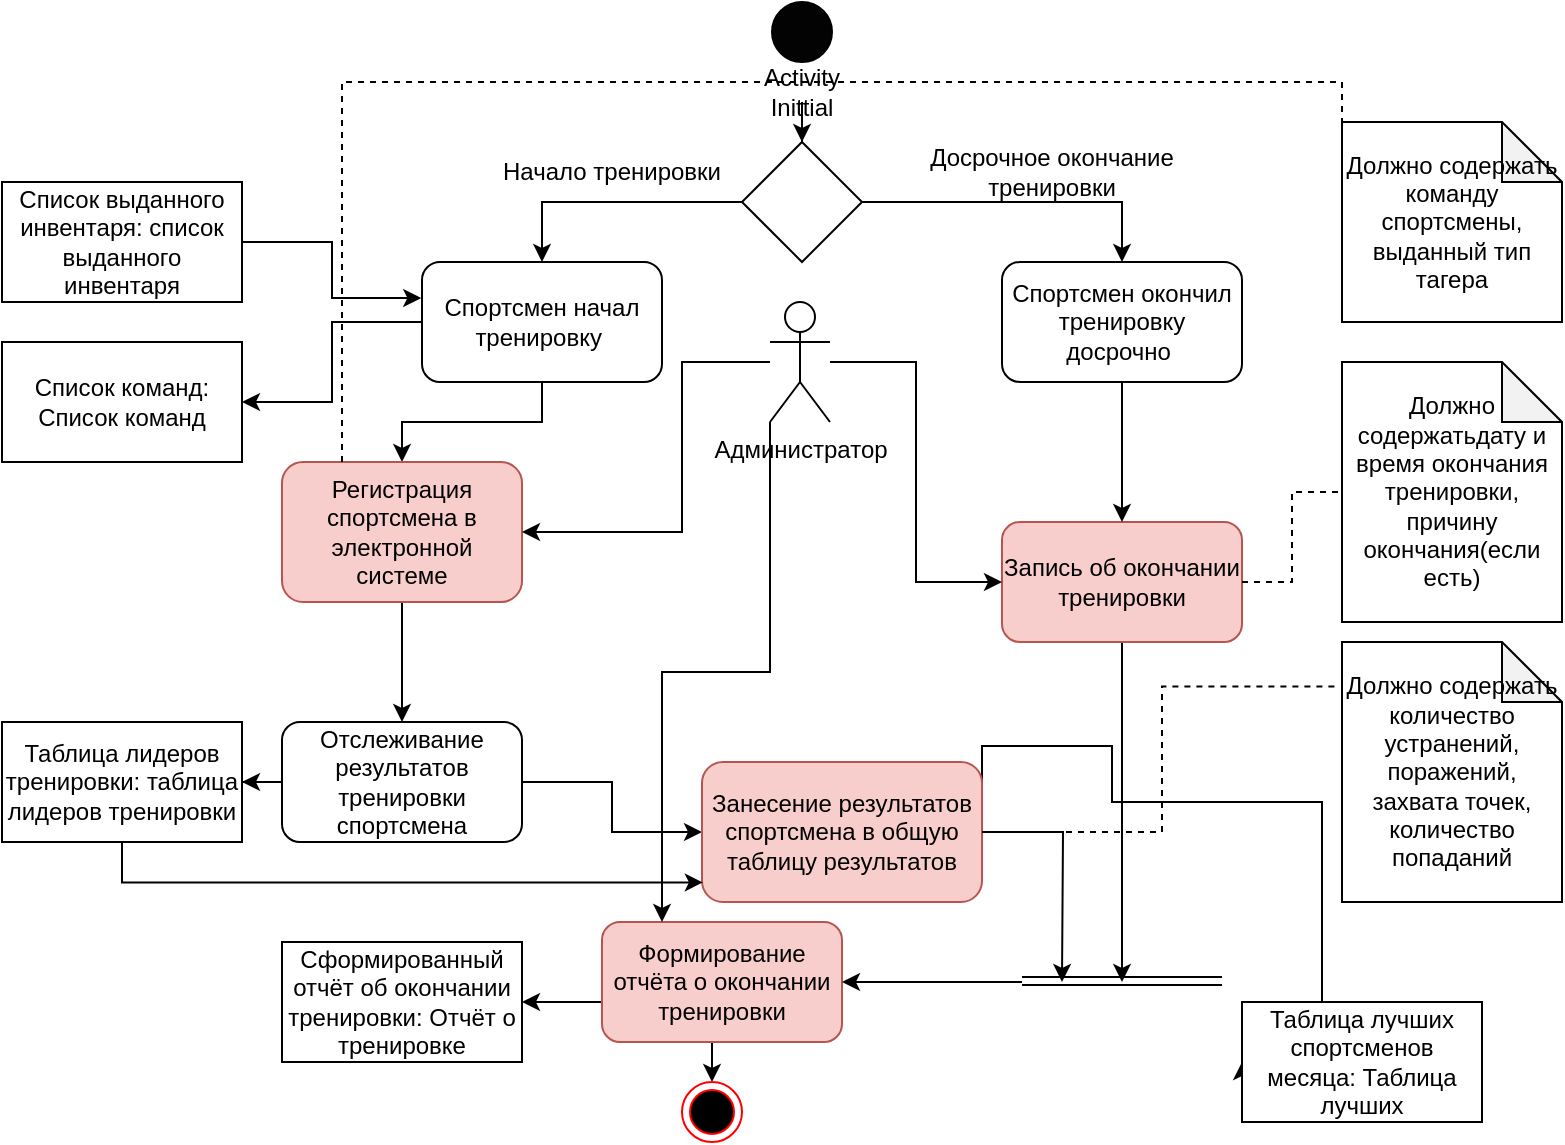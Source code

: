 <mxfile version="22.0.4" type="device">
  <diagram id="l7JdewE_dLOG6l5-0Vy7" name="Страница — 1">
    <mxGraphModel dx="1284" dy="551" grid="1" gridSize="10" guides="1" tooltips="1" connect="1" arrows="1" fold="1" page="1" pageScale="1" pageWidth="827" pageHeight="1169" math="0" shadow="0">
      <root>
        <mxCell id="0" />
        <mxCell id="1" parent="0" />
        <mxCell id="Oq0O9l1t6l_6nkdDXVSP-32" style="edgeStyle=orthogonalEdgeStyle;rounded=0;orthogonalLoop=1;jettySize=auto;html=1;entryX=0.5;entryY=0;entryDx=0;entryDy=0;" parent="1" source="Oq0O9l1t6l_6nkdDXVSP-2" target="Oq0O9l1t6l_6nkdDXVSP-3" edge="1">
          <mxGeometry relative="1" as="geometry" />
        </mxCell>
        <mxCell id="Oq0O9l1t6l_6nkdDXVSP-1" value="" style="ellipse;whiteSpace=wrap;html=1;aspect=fixed;fillColor=#030303;" parent="1" vertex="1">
          <mxGeometry x="385" y="10" width="30" height="30" as="geometry" />
        </mxCell>
        <mxCell id="Oq0O9l1t6l_6nkdDXVSP-34" style="edgeStyle=orthogonalEdgeStyle;rounded=0;orthogonalLoop=1;jettySize=auto;html=1;entryX=0.5;entryY=0;entryDx=0;entryDy=0;" parent="1" source="Oq0O9l1t6l_6nkdDXVSP-3" target="Oq0O9l1t6l_6nkdDXVSP-6" edge="1">
          <mxGeometry relative="1" as="geometry" />
        </mxCell>
        <mxCell id="Oq0O9l1t6l_6nkdDXVSP-35" style="edgeStyle=orthogonalEdgeStyle;rounded=0;orthogonalLoop=1;jettySize=auto;html=1;entryX=0.5;entryY=0;entryDx=0;entryDy=0;" parent="1" source="Oq0O9l1t6l_6nkdDXVSP-3" target="Oq0O9l1t6l_6nkdDXVSP-5" edge="1">
          <mxGeometry relative="1" as="geometry" />
        </mxCell>
        <mxCell id="Oq0O9l1t6l_6nkdDXVSP-3" value="" style="rhombus;whiteSpace=wrap;html=1;" parent="1" vertex="1">
          <mxGeometry x="370" y="80" width="60" height="60" as="geometry" />
        </mxCell>
        <mxCell id="Oq0O9l1t6l_6nkdDXVSP-42" style="edgeStyle=orthogonalEdgeStyle;rounded=0;orthogonalLoop=1;jettySize=auto;html=1;" parent="1" source="Oq0O9l1t6l_6nkdDXVSP-4" edge="1">
          <mxGeometry relative="1" as="geometry">
            <mxPoint x="560" y="500" as="targetPoint" />
          </mxGeometry>
        </mxCell>
        <mxCell id="Oq0O9l1t6l_6nkdDXVSP-4" value="Запись об окончании тренировки" style="rounded=1;whiteSpace=wrap;html=1;fillColor=#f8cecc;strokeColor=#b85450;" parent="1" vertex="1">
          <mxGeometry x="500" y="270" width="120" height="60" as="geometry" />
        </mxCell>
        <mxCell id="Oq0O9l1t6l_6nkdDXVSP-25" style="edgeStyle=orthogonalEdgeStyle;rounded=0;orthogonalLoop=1;jettySize=auto;html=1;entryX=0.5;entryY=0;entryDx=0;entryDy=0;" parent="1" source="Oq0O9l1t6l_6nkdDXVSP-5" target="Oq0O9l1t6l_6nkdDXVSP-4" edge="1">
          <mxGeometry relative="1" as="geometry" />
        </mxCell>
        <mxCell id="Oq0O9l1t6l_6nkdDXVSP-5" value="Спортсмен окончил тренировку досрочно&amp;nbsp;" style="rounded=1;whiteSpace=wrap;html=1;" parent="1" vertex="1">
          <mxGeometry x="500" y="140" width="120" height="60" as="geometry" />
        </mxCell>
        <mxCell id="Oq0O9l1t6l_6nkdDXVSP-10" style="edgeStyle=orthogonalEdgeStyle;rounded=0;orthogonalLoop=1;jettySize=auto;html=1;entryX=1;entryY=0.5;entryDx=0;entryDy=0;" parent="1" source="Oq0O9l1t6l_6nkdDXVSP-6" target="Oq0O9l1t6l_6nkdDXVSP-7" edge="1">
          <mxGeometry relative="1" as="geometry" />
        </mxCell>
        <mxCell id="Oq0O9l1t6l_6nkdDXVSP-13" style="edgeStyle=orthogonalEdgeStyle;rounded=0;orthogonalLoop=1;jettySize=auto;html=1;entryX=0.5;entryY=0;entryDx=0;entryDy=0;" parent="1" source="Oq0O9l1t6l_6nkdDXVSP-6" target="Oq0O9l1t6l_6nkdDXVSP-14" edge="1">
          <mxGeometry relative="1" as="geometry">
            <mxPoint x="250" y="270" as="targetPoint" />
          </mxGeometry>
        </mxCell>
        <mxCell id="Oq0O9l1t6l_6nkdDXVSP-6" value="Спортсмен начал тренировку&amp;nbsp;" style="rounded=1;whiteSpace=wrap;html=1;" parent="1" vertex="1">
          <mxGeometry x="210" y="140" width="120" height="60" as="geometry" />
        </mxCell>
        <mxCell id="Oq0O9l1t6l_6nkdDXVSP-7" value="Cписок команд: Список команд" style="rounded=0;whiteSpace=wrap;html=1;" parent="1" vertex="1">
          <mxGeometry y="180" width="120" height="60" as="geometry" />
        </mxCell>
        <mxCell id="Oq0O9l1t6l_6nkdDXVSP-11" style="edgeStyle=orthogonalEdgeStyle;rounded=0;orthogonalLoop=1;jettySize=auto;html=1;entryX=-0.003;entryY=0.3;entryDx=0;entryDy=0;entryPerimeter=0;" parent="1" source="Oq0O9l1t6l_6nkdDXVSP-8" target="Oq0O9l1t6l_6nkdDXVSP-6" edge="1">
          <mxGeometry relative="1" as="geometry" />
        </mxCell>
        <mxCell id="Oq0O9l1t6l_6nkdDXVSP-8" value="Список выданного инвентаря: список выданного инвентаря" style="rounded=0;whiteSpace=wrap;html=1;" parent="1" vertex="1">
          <mxGeometry y="100" width="120" height="60" as="geometry" />
        </mxCell>
        <mxCell id="Oq0O9l1t6l_6nkdDXVSP-18" style="edgeStyle=orthogonalEdgeStyle;rounded=0;orthogonalLoop=1;jettySize=auto;html=1;entryX=0.5;entryY=0;entryDx=0;entryDy=0;" parent="1" source="Oq0O9l1t6l_6nkdDXVSP-14" target="Oq0O9l1t6l_6nkdDXVSP-16" edge="1">
          <mxGeometry relative="1" as="geometry" />
        </mxCell>
        <mxCell id="Oq0O9l1t6l_6nkdDXVSP-14" value="Регистрация спортсмена в электронной системе" style="rounded=1;whiteSpace=wrap;html=1;fillColor=#f8cecc;strokeColor=#b85450;" parent="1" vertex="1">
          <mxGeometry x="140" y="240" width="120" height="70" as="geometry" />
        </mxCell>
        <mxCell id="Oq0O9l1t6l_6nkdDXVSP-21" style="edgeStyle=orthogonalEdgeStyle;rounded=0;orthogonalLoop=1;jettySize=auto;html=1;entryX=1;entryY=0.5;entryDx=0;entryDy=0;" parent="1" source="Oq0O9l1t6l_6nkdDXVSP-16" target="Oq0O9l1t6l_6nkdDXVSP-20" edge="1">
          <mxGeometry relative="1" as="geometry" />
        </mxCell>
        <mxCell id="Oq0O9l1t6l_6nkdDXVSP-23" style="edgeStyle=orthogonalEdgeStyle;rounded=0;orthogonalLoop=1;jettySize=auto;html=1;entryX=0;entryY=0.5;entryDx=0;entryDy=0;" parent="1" source="Oq0O9l1t6l_6nkdDXVSP-16" target="Oq0O9l1t6l_6nkdDXVSP-22" edge="1">
          <mxGeometry relative="1" as="geometry" />
        </mxCell>
        <mxCell id="Oq0O9l1t6l_6nkdDXVSP-16" value="Отслеживание результатов тренировки спортсмена" style="rounded=1;whiteSpace=wrap;html=1;" parent="1" vertex="1">
          <mxGeometry x="140" y="370" width="120" height="60" as="geometry" />
        </mxCell>
        <mxCell id="Oq0O9l1t6l_6nkdDXVSP-20" value="Таблица лидеров тренировки: таблица лидеров тренировки" style="rounded=0;whiteSpace=wrap;html=1;" parent="1" vertex="1">
          <mxGeometry y="370" width="120" height="60" as="geometry" />
        </mxCell>
        <mxCell id="Oq0O9l1t6l_6nkdDXVSP-41" style="edgeStyle=orthogonalEdgeStyle;rounded=0;orthogonalLoop=1;jettySize=auto;html=1;" parent="1" source="Oq0O9l1t6l_6nkdDXVSP-22" edge="1">
          <mxGeometry relative="1" as="geometry">
            <mxPoint x="530.0" y="500" as="targetPoint" />
          </mxGeometry>
        </mxCell>
        <mxCell id="Oq0O9l1t6l_6nkdDXVSP-45" style="edgeStyle=orthogonalEdgeStyle;rounded=0;orthogonalLoop=1;jettySize=auto;html=1;exitX=1;exitY=0.25;exitDx=0;exitDy=0;entryX=0;entryY=0.5;entryDx=0;entryDy=0;" parent="1" source="Oq0O9l1t6l_6nkdDXVSP-22" target="Oq0O9l1t6l_6nkdDXVSP-44" edge="1">
          <mxGeometry relative="1" as="geometry">
            <mxPoint x="690" y="410" as="targetPoint" />
            <Array as="points">
              <mxPoint x="555" y="382" />
              <mxPoint x="555" y="410" />
              <mxPoint x="660" y="410" />
              <mxPoint x="660" y="550" />
            </Array>
          </mxGeometry>
        </mxCell>
        <mxCell id="Oq0O9l1t6l_6nkdDXVSP-22" value="Занесение результатов спортсмена в общую таблицу результатов" style="rounded=1;whiteSpace=wrap;html=1;fillColor=#f8cecc;strokeColor=#b85450;" parent="1" vertex="1">
          <mxGeometry x="350" y="390" width="140" height="70" as="geometry" />
        </mxCell>
        <mxCell id="Oq0O9l1t6l_6nkdDXVSP-51" style="edgeStyle=orthogonalEdgeStyle;rounded=0;orthogonalLoop=1;jettySize=auto;html=1;entryX=1;entryY=0.5;entryDx=0;entryDy=0;" parent="1" source="Oq0O9l1t6l_6nkdDXVSP-29" target="Oq0O9l1t6l_6nkdDXVSP-50" edge="1">
          <mxGeometry relative="1" as="geometry">
            <Array as="points">
              <mxPoint x="260" y="510" />
              <mxPoint x="260" y="510" />
            </Array>
          </mxGeometry>
        </mxCell>
        <mxCell id="Oq0O9l1t6l_6nkdDXVSP-54" style="edgeStyle=orthogonalEdgeStyle;rounded=0;orthogonalLoop=1;jettySize=auto;html=1;entryX=0.5;entryY=0;entryDx=0;entryDy=0;" parent="1" source="Oq0O9l1t6l_6nkdDXVSP-29" target="Oq0O9l1t6l_6nkdDXVSP-52" edge="1">
          <mxGeometry relative="1" as="geometry">
            <Array as="points">
              <mxPoint x="355" y="540" />
              <mxPoint x="355" y="540" />
            </Array>
          </mxGeometry>
        </mxCell>
        <mxCell id="Oq0O9l1t6l_6nkdDXVSP-29" value="Формирование отчёта о окончании тренировки" style="rounded=1;whiteSpace=wrap;html=1;fillColor=#f8cecc;strokeColor=#b85450;" parent="1" vertex="1">
          <mxGeometry x="300" y="470" width="120" height="60" as="geometry" />
        </mxCell>
        <mxCell id="Oq0O9l1t6l_6nkdDXVSP-2" value="Activity Inittial" style="text;html=1;strokeColor=none;fillColor=none;align=center;verticalAlign=middle;whiteSpace=wrap;rounded=0;" parent="1" vertex="1">
          <mxGeometry x="370" y="40" width="60" height="30" as="geometry" />
        </mxCell>
        <mxCell id="Oq0O9l1t6l_6nkdDXVSP-36" value="Досрочное окончание тренировки" style="text;html=1;strokeColor=none;fillColor=none;align=center;verticalAlign=middle;whiteSpace=wrap;rounded=0;" parent="1" vertex="1">
          <mxGeometry x="460" y="80" width="130" height="30" as="geometry" />
        </mxCell>
        <mxCell id="Oq0O9l1t6l_6nkdDXVSP-37" value="Начало тренировки" style="text;html=1;strokeColor=none;fillColor=none;align=center;verticalAlign=middle;whiteSpace=wrap;rounded=0;" parent="1" vertex="1">
          <mxGeometry x="240" y="80" width="130" height="30" as="geometry" />
        </mxCell>
        <mxCell id="Oq0O9l1t6l_6nkdDXVSP-40" value="" style="shape=link;html=1;rounded=0;" parent="1" edge="1">
          <mxGeometry width="100" relative="1" as="geometry">
            <mxPoint x="510" y="499.44" as="sourcePoint" />
            <mxPoint x="610" y="499.44" as="targetPoint" />
          </mxGeometry>
        </mxCell>
        <mxCell id="Oq0O9l1t6l_6nkdDXVSP-47" style="edgeStyle=orthogonalEdgeStyle;rounded=0;orthogonalLoop=1;jettySize=auto;html=1;entryX=1;entryY=0.5;entryDx=0;entryDy=0;" parent="1" source="Oq0O9l1t6l_6nkdDXVSP-43" target="Oq0O9l1t6l_6nkdDXVSP-14" edge="1">
          <mxGeometry relative="1" as="geometry">
            <Array as="points">
              <mxPoint x="340" y="190" />
              <mxPoint x="340" y="275" />
            </Array>
          </mxGeometry>
        </mxCell>
        <mxCell id="Oq0O9l1t6l_6nkdDXVSP-48" style="edgeStyle=orthogonalEdgeStyle;rounded=0;orthogonalLoop=1;jettySize=auto;html=1;entryX=0;entryY=0.5;entryDx=0;entryDy=0;" parent="1" source="Oq0O9l1t6l_6nkdDXVSP-43" target="Oq0O9l1t6l_6nkdDXVSP-4" edge="1">
          <mxGeometry relative="1" as="geometry" />
        </mxCell>
        <mxCell id="Oq0O9l1t6l_6nkdDXVSP-49" style="edgeStyle=orthogonalEdgeStyle;rounded=0;orthogonalLoop=1;jettySize=auto;html=1;exitX=0;exitY=1;exitDx=0;exitDy=0;exitPerimeter=0;entryX=0.25;entryY=0;entryDx=0;entryDy=0;" parent="1" source="Oq0O9l1t6l_6nkdDXVSP-43" target="Oq0O9l1t6l_6nkdDXVSP-29" edge="1">
          <mxGeometry relative="1" as="geometry" />
        </mxCell>
        <mxCell id="Oq0O9l1t6l_6nkdDXVSP-43" value="Администратор" style="shape=umlActor;verticalLabelPosition=bottom;verticalAlign=top;html=1;outlineConnect=0;" parent="1" vertex="1">
          <mxGeometry x="384" y="160" width="30" height="60" as="geometry" />
        </mxCell>
        <mxCell id="Oq0O9l1t6l_6nkdDXVSP-44" value="Таблица лучших спортсменов месяца: Таблица лучших" style="rounded=0;whiteSpace=wrap;html=1;" parent="1" vertex="1">
          <mxGeometry x="620" y="510" width="120" height="60" as="geometry" />
        </mxCell>
        <mxCell id="Oq0O9l1t6l_6nkdDXVSP-46" value="" style="endArrow=none;html=1;rounded=0;exitX=1;exitY=0.5;exitDx=0;exitDy=0;endFill=0;startArrow=classic;startFill=1;" parent="1" source="Oq0O9l1t6l_6nkdDXVSP-29" edge="1">
          <mxGeometry width="50" height="50" relative="1" as="geometry">
            <mxPoint x="460" y="550" as="sourcePoint" />
            <mxPoint x="510" y="500" as="targetPoint" />
          </mxGeometry>
        </mxCell>
        <mxCell id="Oq0O9l1t6l_6nkdDXVSP-50" value="Сформированный отчёт об окончании тренировки: Отчёт о тренировке" style="rounded=0;whiteSpace=wrap;html=1;" parent="1" vertex="1">
          <mxGeometry x="140" y="480" width="120" height="60" as="geometry" />
        </mxCell>
        <mxCell id="Oq0O9l1t6l_6nkdDXVSP-52" value="" style="ellipse;html=1;shape=endState;fillColor=#000000;strokeColor=#ff0000;" parent="1" vertex="1">
          <mxGeometry x="340" y="550" width="30" height="30" as="geometry" />
        </mxCell>
        <mxCell id="Oq0O9l1t6l_6nkdDXVSP-55" value="Должно содержать команду спортсмены, выданный тип тагера" style="shape=note;whiteSpace=wrap;html=1;backgroundOutline=1;darkOpacity=0.05;" parent="1" vertex="1">
          <mxGeometry x="670" y="70" width="110" height="100" as="geometry" />
        </mxCell>
        <mxCell id="Oq0O9l1t6l_6nkdDXVSP-56" value="Должно содержатьдату и время окончания тренировки, причину окончания(если есть)" style="shape=note;whiteSpace=wrap;html=1;backgroundOutline=1;darkOpacity=0.05;" parent="1" vertex="1">
          <mxGeometry x="670" y="190" width="110" height="130" as="geometry" />
        </mxCell>
        <mxCell id="Oq0O9l1t6l_6nkdDXVSP-57" style="edgeStyle=orthogonalEdgeStyle;rounded=0;orthogonalLoop=1;jettySize=auto;html=1;entryX=0;entryY=0.5;entryDx=0;entryDy=0;entryPerimeter=0;dashed=1;endArrow=none;endFill=0;" parent="1" source="Oq0O9l1t6l_6nkdDXVSP-4" target="Oq0O9l1t6l_6nkdDXVSP-56" edge="1">
          <mxGeometry relative="1" as="geometry" />
        </mxCell>
        <mxCell id="Oq0O9l1t6l_6nkdDXVSP-58" style="edgeStyle=orthogonalEdgeStyle;rounded=0;orthogonalLoop=1;jettySize=auto;html=1;entryX=0;entryY=0;entryDx=0;entryDy=0;entryPerimeter=0;exitX=0.25;exitY=0;exitDx=0;exitDy=0;dashed=1;endArrow=none;endFill=0;" parent="1" source="Oq0O9l1t6l_6nkdDXVSP-14" target="Oq0O9l1t6l_6nkdDXVSP-55" edge="1">
          <mxGeometry relative="1" as="geometry" />
        </mxCell>
        <mxCell id="Oq0O9l1t6l_6nkdDXVSP-61" value="Должно содержать количество устранений, поражений, захвата точек, количество попаданий" style="shape=note;whiteSpace=wrap;html=1;backgroundOutline=1;darkOpacity=0.05;" parent="1" vertex="1">
          <mxGeometry x="670" y="330" width="110" height="130" as="geometry" />
        </mxCell>
        <mxCell id="Oq0O9l1t6l_6nkdDXVSP-62" style="edgeStyle=orthogonalEdgeStyle;rounded=0;orthogonalLoop=1;jettySize=auto;html=1;entryX=-0.033;entryY=0.171;entryDx=0;entryDy=0;entryPerimeter=0;dashed=1;endArrow=none;endFill=0;" parent="1" source="Oq0O9l1t6l_6nkdDXVSP-22" target="Oq0O9l1t6l_6nkdDXVSP-61" edge="1">
          <mxGeometry relative="1" as="geometry" />
        </mxCell>
        <mxCell id="EAVDjA2g_pIoCQw2Lq_h-1" style="edgeStyle=orthogonalEdgeStyle;rounded=0;orthogonalLoop=1;jettySize=auto;html=1;entryX=0.003;entryY=0.86;entryDx=0;entryDy=0;entryPerimeter=0;exitX=0.5;exitY=1;exitDx=0;exitDy=0;endArrow=classic;endFill=1;startArrow=none;startFill=0;" parent="1" source="Oq0O9l1t6l_6nkdDXVSP-20" target="Oq0O9l1t6l_6nkdDXVSP-22" edge="1">
          <mxGeometry relative="1" as="geometry">
            <Array as="points">
              <mxPoint x="60" y="450" />
            </Array>
          </mxGeometry>
        </mxCell>
      </root>
    </mxGraphModel>
  </diagram>
</mxfile>
